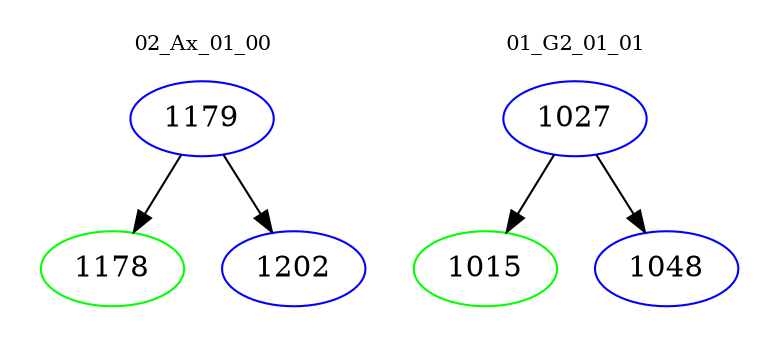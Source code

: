 digraph{
subgraph cluster_0 {
color = white
label = "02_Ax_01_00";
fontsize=10;
T0_1179 [label="1179", color="blue"]
T0_1179 -> T0_1178 [color="black"]
T0_1178 [label="1178", color="green"]
T0_1179 -> T0_1202 [color="black"]
T0_1202 [label="1202", color="blue"]
}
subgraph cluster_1 {
color = white
label = "01_G2_01_01";
fontsize=10;
T1_1027 [label="1027", color="blue"]
T1_1027 -> T1_1015 [color="black"]
T1_1015 [label="1015", color="green"]
T1_1027 -> T1_1048 [color="black"]
T1_1048 [label="1048", color="blue"]
}
}
